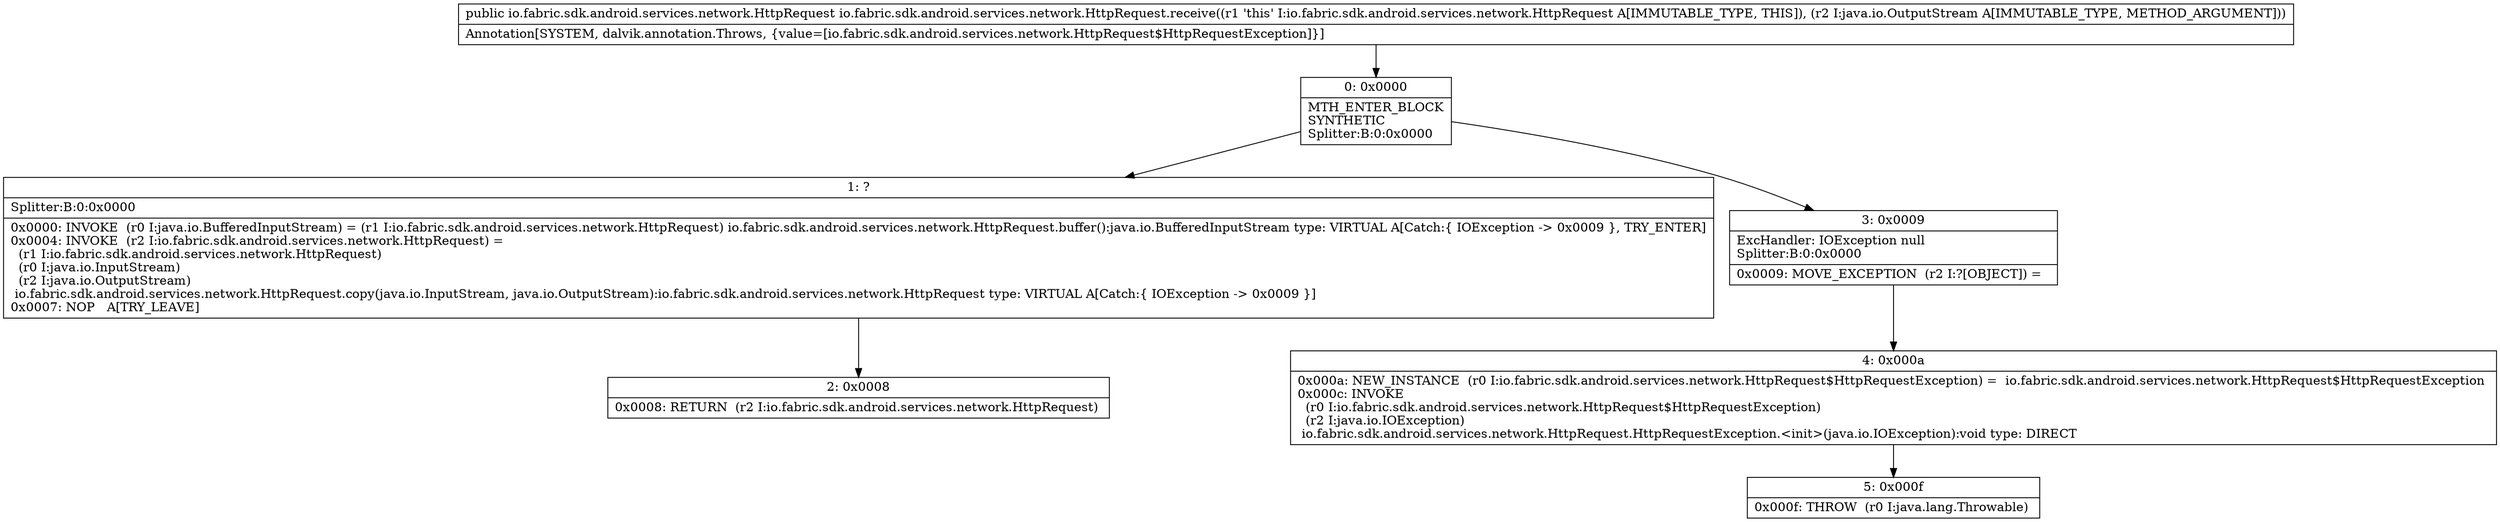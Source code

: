 digraph "CFG forio.fabric.sdk.android.services.network.HttpRequest.receive(Ljava\/io\/OutputStream;)Lio\/fabric\/sdk\/android\/services\/network\/HttpRequest;" {
Node_0 [shape=record,label="{0\:\ 0x0000|MTH_ENTER_BLOCK\lSYNTHETIC\lSplitter:B:0:0x0000\l}"];
Node_1 [shape=record,label="{1\:\ ?|Splitter:B:0:0x0000\l|0x0000: INVOKE  (r0 I:java.io.BufferedInputStream) = (r1 I:io.fabric.sdk.android.services.network.HttpRequest) io.fabric.sdk.android.services.network.HttpRequest.buffer():java.io.BufferedInputStream type: VIRTUAL A[Catch:\{ IOException \-\> 0x0009 \}, TRY_ENTER]\l0x0004: INVOKE  (r2 I:io.fabric.sdk.android.services.network.HttpRequest) = \l  (r1 I:io.fabric.sdk.android.services.network.HttpRequest)\l  (r0 I:java.io.InputStream)\l  (r2 I:java.io.OutputStream)\l io.fabric.sdk.android.services.network.HttpRequest.copy(java.io.InputStream, java.io.OutputStream):io.fabric.sdk.android.services.network.HttpRequest type: VIRTUAL A[Catch:\{ IOException \-\> 0x0009 \}]\l0x0007: NOP   A[TRY_LEAVE]\l}"];
Node_2 [shape=record,label="{2\:\ 0x0008|0x0008: RETURN  (r2 I:io.fabric.sdk.android.services.network.HttpRequest) \l}"];
Node_3 [shape=record,label="{3\:\ 0x0009|ExcHandler: IOException null\lSplitter:B:0:0x0000\l|0x0009: MOVE_EXCEPTION  (r2 I:?[OBJECT]) =  \l}"];
Node_4 [shape=record,label="{4\:\ 0x000a|0x000a: NEW_INSTANCE  (r0 I:io.fabric.sdk.android.services.network.HttpRequest$HttpRequestException) =  io.fabric.sdk.android.services.network.HttpRequest$HttpRequestException \l0x000c: INVOKE  \l  (r0 I:io.fabric.sdk.android.services.network.HttpRequest$HttpRequestException)\l  (r2 I:java.io.IOException)\l io.fabric.sdk.android.services.network.HttpRequest.HttpRequestException.\<init\>(java.io.IOException):void type: DIRECT \l}"];
Node_5 [shape=record,label="{5\:\ 0x000f|0x000f: THROW  (r0 I:java.lang.Throwable) \l}"];
MethodNode[shape=record,label="{public io.fabric.sdk.android.services.network.HttpRequest io.fabric.sdk.android.services.network.HttpRequest.receive((r1 'this' I:io.fabric.sdk.android.services.network.HttpRequest A[IMMUTABLE_TYPE, THIS]), (r2 I:java.io.OutputStream A[IMMUTABLE_TYPE, METHOD_ARGUMENT]))  | Annotation[SYSTEM, dalvik.annotation.Throws, \{value=[io.fabric.sdk.android.services.network.HttpRequest$HttpRequestException]\}]\l}"];
MethodNode -> Node_0;
Node_0 -> Node_1;
Node_0 -> Node_3;
Node_1 -> Node_2;
Node_3 -> Node_4;
Node_4 -> Node_5;
}

